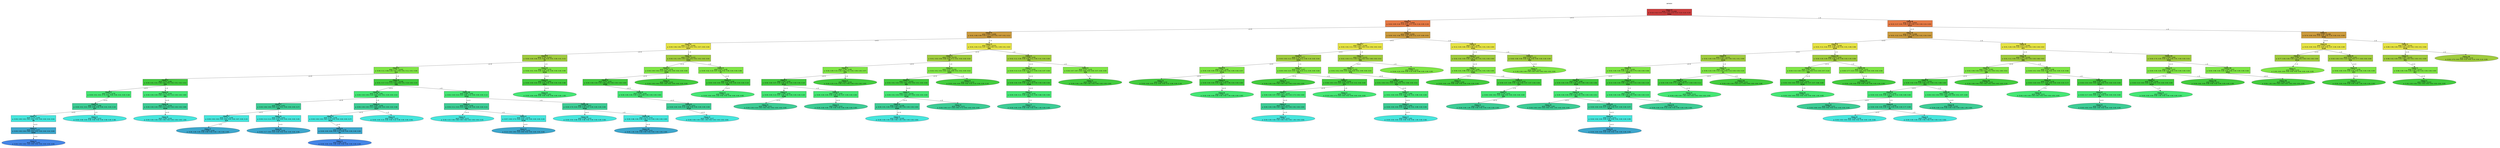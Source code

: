 digraph Tree {
splines=false;
graph [pad=".25", ranksep="0.5", nodesep="1"];
node [shape=rect, style="filled", color="black", fontname="helvetica",fillcolor="white"] ;
edge [fontname="helvetica"] ;
0 [label="semeion", shape=plaintext];
0:s -> 1:n [style=invis];   
1 [label=<<b> Class=3 </b> <br/> error: 1.000, n=1593 <br/> p: (0.10, 0.10, 0.10, 0.10, 0.10, 0.10, 0.10, 0.10, 0.10, 0.10) <br/><b>V162</b>>, fillcolor="0.000 0.7 0.800", shape="rect"];
2 [label=<<b> Class=5 </b> <br/> error: 0.897, n=949 <br/> p: (0.02, 0.05, 0.16, 0.14, 0.11, 0.17, 0.04, 0.16, 0.00, 0.15) <br/><b>V82</b>>, fillcolor="0.055 0.7 0.900", shape="rect"];
1:s -> 2:n [label="<= 0"] ;
3 [label=<<b> Class=5 </b> <br/> error: 0.835, n=658 <br/> p: (0.01, 0.06, 0.08, 0.20, 0.14, 0.23, 0.01, 0.07, 0.01, 0.21) <br/><b>V191</b>>, fillcolor="0.109 0.7 0.800", shape="rect"];
2:s -> 3:n [label="<= 0"] ;
4 [label=<<b> Class=9 </b> <br/> error: 0.768, n=435 <br/> p: (0.00, 0.06, 0.06, 0.27, 0.19, 0.04, 0.01, 0.07, 0.00, 0.30) <br/><b>V237</b>>, fillcolor="0.164 0.7 0.900", shape="rect"];
3:s -> 4:n [label="<= 0"] ;
5 [label=<<b> Class=9 </b> <br/> error: 0.740, n=312 <br/> p: (0.00, 0.09, 0.06, 0.23, 0.06, 0.04, 0.01, 0.09, 0.01, 0.41) <br/><b>V2</b>>, fillcolor="0.218 0.7 0.800", shape="rect"];
4:s -> 5:n [label="<= 0"] ;
6 [label=<<b> Class=3 </b> <br/> error: 0.797, n=242 <br/> p: (0.00, 0.11, 0.08, 0.30, 0.07, 0.05, 0.01, 0.11, 0.01, 0.26) <br/><b>V12</b>>, fillcolor="0.273 0.7 0.900", shape="rect"];
5:s -> 6:n [label="<= 0"] ;
7 [label=<<b> Class=3 </b> <br/> error: 0.473, n=96 <br/> p: (0.00, 0.01, 0.01, 0.58, 0.03, 0.00, 0.02, 0.01, 0.02, 0.31) <br/><b>V34</b>>, fillcolor="0.327 0.7 0.800", shape="rect"];
6:s -> 7:n [label="<= 0"] ;
8 [label=<<b> Class=3 </b> <br/> error: 0.374, n=76 <br/> p: (0.00, 0.01, 0.01, 0.74, 0.01, 0.00, 0.00, 0.01, 0.03, 0.18) <br/><b>V4</b>>, fillcolor="0.382 0.7 0.900", shape="rect"];
7:s -> 8:n [label="<= 0"] ;
9 [label=<<b> Class=3 </b> <br/> error: 0.297, n=68 <br/> p: (0.00, 0.01, 0.01, 0.82, 0.00, 0.00, 0.00, 0.01, 0.03, 0.10) <br/><b>V37</b>>, fillcolor="0.436 0.7 0.800", shape="rect"];
8:s -> 9:n [label="<= 0"] ;
10 [label=<<b> Class=3 </b> <br/> error: 0.174, n=55 <br/> p: (0.00, 0.00, 0.02, 0.91, 0.00, 0.00, 0.00, 0.00, 0.04, 0.04) <br/><b>V8</b>>, fillcolor="0.491 0.7 0.900", shape="rect"];
9:s -> 10:n [label="<= 0"] ;
11 [label=<<b> Class=3 </b> <br/> error: 0.076, n=47 <br/> p: (0.00, 0.00, 0.00, 0.96, 0.00, 0.00, 0.00, 0.00, 0.04, 0.00) <br/><b>V163</b>>, fillcolor="0.545 0.7 0.800", shape="rect"];
10:s -> 11:n [label="<= 0"] ;
12 [label=<<b> Class=3 </b> <br/> error: 0.000, n=43 <br/> p: (0.00, 0.00, 0.00, 1.00, 0.00, 0.00, 0.00, 0.00, 0.00, 0.00) >, fillcolor="0.600 0.7 0.900", shape="oval"];
11:s -> 12:n [label="<= 0"] ;
13 [label=<<b> Class=3 </b> <br/> error: 0.486, n=13 <br/> p: (0.00, 0.08, 0.00, 0.46, 0.00, 0.00, 0.00, 0.08, 0.00, 0.38) >, fillcolor="0.491 0.7 0.900", shape="oval"];
9:s -> 13:n [label="> 0"] ;
14 [label=<<b> Class=9 </b> <br/> error: 0.278, n=20 <br/> p: (0.00, 0.00, 0.00, 0.00, 0.10, 0.00, 0.10, 0.00, 0.00, 0.80) <br/><b>V81</b>>, fillcolor="0.382 0.7 0.900", shape="rect"];
7:s -> 14:n [label="> 0"] ;
15 [label=<<b> Class=9 </b> <br/> error: 0.151, n=18 <br/> p: (0.00, 0.00, 0.00, 0.00, 0.11, 0.00, 0.00, 0.00, 0.00, 0.89) <br/><b>V220</b>>, fillcolor="0.436 0.7 0.800", shape="rect"];
14:s -> 15:n [label="<= 0"] ;
16 [label=<<b> Class=9 </b> <br/> error: 0.000, n=16 <br/> p: (0.00, 0.00, 0.00, 0.00, 0.00, 0.00, 0.00, 0.00, 0.00, 1.00) >, fillcolor="0.491 0.7 0.900", shape="oval"];
15:s -> 16:n [label="<= 0"] ;
17 [label=<<b> Class=9 </b> <br/> error: 0.841, n=146 <br/> p: (0.01, 0.17, 0.12, 0.12, 0.09, 0.08, 0.01, 0.18, 0.00, 0.23) <br/><b>V48</b>>, fillcolor="0.327 0.7 0.800", shape="rect"];
6:s -> 17:n [label="> 0"] ;
18 [label=<<b> Class=9 </b> <br/> error: 0.738, n=91 <br/> p: (0.00, 0.03, 0.05, 0.18, 0.09, 0.04, 0.01, 0.29, 0.00, 0.31) <br/><b>V59</b>>, fillcolor="0.382 0.7 0.900", shape="rect"];
17:s -> 18:n [label="<= 0"] ;
19 [label=<<b> Class=7 </b> <br/> error: 0.578, n=52 <br/> p: (0.00, 0.06, 0.06, 0.00, 0.10, 0.02, 0.00, 0.50, 0.00, 0.27) <br/><b>V46</b>>, fillcolor="0.436 0.7 0.800", shape="rect"];
18:s -> 19:n [label="<= 0"] ;
20 [label=<<b> Class=7 </b> <br/> error: 0.171, n=30 <br/> p: (0.00, 0.00, 0.00, 0.00, 0.00, 0.00, 0.00, 0.87, 0.00, 0.13) <br/><b>V14</b>>, fillcolor="0.491 0.7 0.900", shape="rect"];
19:s -> 20:n [label="<= 0"] ;
21 [label=<<b> Class=7 </b> <br/> error: 0.000, n=26 <br/> p: (0.00, 0.00, 0.00, 0.00, 0.00, 0.00, 0.00, 1.00, 0.00, 0.00) >, fillcolor="0.545 0.7 0.800", shape="oval"];
20:s -> 21:n [label="> 0"] ;
22 [label=<<b> Class=9 </b> <br/> error: 0.599, n=22 <br/> p: (0.00, 0.14, 0.14, 0.00, 0.23, 0.05, 0.00, 0.00, 0.00, 0.45) <br/><b>V72</b>>, fillcolor="0.491 0.7 0.900", shape="rect"];
19:s -> 22:n [label="> 0"] ;
23 [label=<<b> Class=9 </b> <br/> error: 0.426, n=18 <br/> p: (0.00, 0.17, 0.00, 0.00, 0.28, 0.00, 0.00, 0.00, 0.00, 0.56) >, fillcolor="0.545 0.7 0.800", shape="oval"];
22:s -> 23:n [label="<= 0"] ;
24 [label=<<b> Class=3 </b> <br/> error: 0.597, n=39 <br/> p: (0.00, 0.00, 0.05, 0.41, 0.08, 0.08, 0.03, 0.00, 0.00, 0.36) <br/><b>V157</b>>, fillcolor="0.436 0.7 0.800", shape="rect"];
18:s -> 24:n [label="> 0"] ;
25 [label=<<b> Class=3 </b> <br/> error: 0.391, n=26 <br/> p: (0.00, 0.00, 0.00, 0.62, 0.12, 0.00, 0.00, 0.00, 0.00, 0.27) <br/><b>V132</b>>, fillcolor="0.491 0.7 0.900", shape="rect"];
24:s -> 25:n [label="<= 0"] ;
26 [label=<<b> Class=3 </b> <br/> error: 0.196, n=18 <br/> p: (0.00, 0.00, 0.00, 0.83, 0.17, 0.00, 0.00, 0.00, 0.00, 0.00) <br/><b>V7</b>>, fillcolor="0.545 0.7 0.800", shape="rect"];
25:s -> 26:n [label="<= 0"] ;
27 [label=<<b> Class=3 </b> <br/> error: 0.000, n=15 <br/> p: (0.00, 0.00, 0.00, 1.00, 0.00, 0.00, 0.00, 0.00, 0.00, 0.00) >, fillcolor="0.600 0.7 0.900", shape="oval"];
26:s -> 27:n [label="<= 0"] ;
28 [label=<<b> Class=9 </b> <br/> error: 0.502, n=13 <br/> p: (0.00, 0.00, 0.15, 0.00, 0.00, 0.23, 0.08, 0.00, 0.00, 0.54) >, fillcolor="0.491 0.7 0.900", shape="oval"];
24:s -> 28:n [label="> 0"] ;
29 [label=<<b> Class=10 </b> <br/> error: 0.684, n=55 <br/> p: (0.02, 0.40, 0.24, 0.02, 0.09, 0.13, 0.00, 0.00, 0.00, 0.11) <br/><b>V194</b>>, fillcolor="0.382 0.7 0.900", shape="rect"];
17:s -> 29:n [label="> 0"] ;
30 [label=<<b> Class=2 </b> <br/> error: 0.642, n=28 <br/> p: (0.04, 0.11, 0.43, 0.04, 0.00, 0.18, 0.00, 0.00, 0.00, 0.21) <br/><b>V69</b>>, fillcolor="0.436 0.7 0.800", shape="rect"];
29:s -> 30:n [label="<= 0"] ;
31 [label=<<b> Class=5 </b> <br/> error: 0.625, n=13 <br/> p: (0.00, 0.23, 0.08, 0.08, 0.00, 0.38, 0.00, 0.00, 0.00, 0.23) >, fillcolor="0.491 0.7 0.900", shape="oval"];
30:s -> 31:n [label="<= 0"] ;
32 [label=<<b> Class=2 </b> <br/> error: 0.317, n=15 <br/> p: (0.07, 0.00, 0.73, 0.00, 0.00, 0.00, 0.00, 0.00, 0.00, 0.20) <br/><b>V156</b>>, fillcolor="0.491 0.7 0.900", shape="rect"];
30:s -> 32:n [label="> 0"] ;
33 [label=<<b> Class=2 </b> <br/> error: 0.141, n=10 <br/> p: (0.10, 0.00, 0.90, 0.00, 0.00, 0.00, 0.00, 0.00, 0.00, 0.00) >, fillcolor="0.545 0.7 0.800", shape="oval"];
32:s -> 33:n [label="<= 0"] ;
34 [label=<<b> Class=10 </b> <br/> error: 0.380, n=27 <br/> p: (0.00, 0.70, 0.04, 0.00, 0.19, 0.07, 0.00, 0.00, 0.00, 0.00) <br/><b>V104</b>>, fillcolor="0.436 0.7 0.800", shape="rect"];
29:s -> 34:n [label="> 0"] ;
35 [label=<<b> Class=10 </b> <br/> error: 0.390, n=13 <br/> p: (0.00, 0.54, 0.08, 0.00, 0.38, 0.00, 0.00, 0.00, 0.00, 0.00) >, fillcolor="0.491 0.7 0.900", shape="oval"];
34:s -> 35:n [label="<= 0"] ;
36 [label=<<b> Class=10 </b> <br/> error: 0.178, n=14 <br/> p: (0.00, 0.86, 0.00, 0.00, 0.00, 0.14, 0.00, 0.00, 0.00, 0.00) <br/><b>V29</b>>, fillcolor="0.491 0.7 0.900", shape="rect"];
34:s -> 36:n [label="> 0"] ;
37 [label=<<b> Class=10 </b> <br/> error: 0.000, n=12 <br/> p: (0.00, 1.00, 0.00, 0.00, 0.00, 0.00, 0.00, 0.00, 0.00, 0.00) >, fillcolor="0.545 0.7 0.800", shape="oval"];
36:s -> 37:n [label="<= 0"] ;
38 [label=<<b> Class=9 </b> <br/> error: 0.185, n=70 <br/> p: (0.00, 0.01, 0.00, 0.00, 0.04, 0.04, 0.00, 0.00, 0.00, 0.90) <br/><b>V220</b>>, fillcolor="0.273 0.7 0.900", shape="rect"];
5:s -> 38:n [label="> 0"] ;
39 [label=<<b> Class=9 </b> <br/> error: 0.036, n=62 <br/> p: (0.00, 0.00, 0.00, 0.00, 0.02, 0.00, 0.00, 0.00, 0.00, 0.98) <br/><b>V251</b>>, fillcolor="0.327 0.7 0.800", shape="rect"];
38:s -> 39:n [label="<= 0"] ;
40 [label=<<b> Class=9 </b> <br/> error: 0.000, n=61 <br/> p: (0.00, 0.00, 0.00, 0.00, 0.00, 0.00, 0.00, 0.00, 0.00, 1.00) >, fillcolor="0.382 0.7 0.900", shape="oval"];
39:s -> 40:n [label="<= 0"] ;
41 [label=<<b> Class=4 </b> <br/> error: 0.539, n=123 <br/> p: (0.00, 0.01, 0.04, 0.35, 0.50, 0.02, 0.02, 0.02, 0.00, 0.03) <br/><b>V204</b>>, fillcolor="0.218 0.7 0.800", shape="rect"];
4:s -> 41:n [label="> 0"] ;
42 [label=<<b> Class=4 </b> <br/> error: 0.233, n=75 <br/> p: (0.00, 0.00, 0.00, 0.15, 0.83, 0.03, 0.00, 0.00, 0.00, 0.00) <br/><b>V195</b>>, fillcolor="0.273 0.7 0.900", shape="rect"];
41:s -> 42:n [label="<= 0"] ;
43 [label=<<b> Class=4 </b> <br/> error: 0.374, n=31 <br/> p: (0.00, 0.00, 0.00, 0.35, 0.58, 0.06, 0.00, 0.00, 0.00, 0.00) <br/><b>V100</b>>, fillcolor="0.327 0.7 0.800", shape="rect"];
42:s -> 43:n [label="<= 0"] ;
44 [label=<<b> Class=4 </b> <br/> error: 0.330, n=25 <br/> p: (0.00, 0.00, 0.00, 0.20, 0.72, 0.08, 0.00, 0.00, 0.00, 0.00) <br/><b>V173</b>>, fillcolor="0.382 0.7 0.900", shape="rect"];
43:s -> 44:n [label="<= 0"] ;
45 [label=<<b> Class=4 </b> <br/> error: 0.178, n=21 <br/> p: (0.00, 0.00, 0.00, 0.14, 0.86, 0.00, 0.00, 0.00, 0.00, 0.00) <br/><b>V118</b>>, fillcolor="0.436 0.7 0.800", shape="rect"];
44:s -> 45:n [label="<= 0"] ;
46 [label=<<b> Class=4 </b> <br/> error: 0.000, n=17 <br/> p: (0.00, 0.00, 0.00, 0.00, 1.00, 0.00, 0.00, 0.00, 0.00, 0.00) >, fillcolor="0.491 0.7 0.900", shape="oval"];
45:s -> 46:n [label="<= 0"] ;
47 [label=<<b> Class=4 </b> <br/> error: 0.000, n=44 <br/> p: (0.00, 0.00, 0.00, 0.00, 1.00, 0.00, 0.00, 0.00, 0.00, 0.00) >, fillcolor="0.327 0.7 0.800", shape="oval"];
42:s -> 47:n [label="> 0"] ;
48 [label=<<b> Class=3 </b> <br/> error: 0.512, n=48 <br/> p: (0.00, 0.02, 0.10, 0.67, 0.00, 0.02, 0.06, 0.04, 0.00, 0.08) <br/><b>V7</b>>, fillcolor="0.273 0.7 0.900", shape="rect"];
41:s -> 48:n [label="> 0"] ;
49 [label=<<b> Class=3 </b> <br/> error: 0.279, n=39 <br/> p: (0.00, 0.00, 0.00, 0.82, 0.00, 0.00, 0.05, 0.03, 0.00, 0.10) <br/><b>V26</b>>, fillcolor="0.327 0.7 0.800", shape="rect"];
48:s -> 49:n [label="<= 0"] ;
50 [label=<<b> Class=3 </b> <br/> error: 0.000, n=30 <br/> p: (0.00, 0.00, 0.00, 1.00, 0.00, 0.00, 0.00, 0.00, 0.00, 0.00) >, fillcolor="0.382 0.7 0.900", shape="oval"];
49:s -> 50:n [label="<= 0"] ;
51 [label=<<b> Class=5 </b> <br/> error: 0.628, n=223 <br/> p: (0.01, 0.04, 0.12, 0.07, 0.04, 0.59, 0.01, 0.09, 0.01, 0.02) <br/><b>V68</b>>, fillcolor="0.164 0.7 0.900", shape="rect"];
3:s -> 51:n [label="> 0"] ;
52 [label=<<b> Class=5 </b> <br/> error: 0.494, n=178 <br/> p: (0.01, 0.03, 0.06, 0.08, 0.04, 0.71, 0.01, 0.03, 0.00, 0.02) <br/><b>V7</b>>, fillcolor="0.218 0.7 0.800", shape="rect"];
51:s -> 52:n [label="<= 0"] ;
53 [label=<<b> Class=3 </b> <br/> error: 0.784, n=46 <br/> p: (0.00, 0.09, 0.15, 0.33, 0.04, 0.22, 0.02, 0.09, 0.00, 0.07) <br/><b>V70</b>>, fillcolor="0.273 0.7 0.900", shape="rect"];
52:s -> 53:n [label="<= 0"] ;
54 [label=<<b> Class=3 </b> <br/> error: 0.535, n=30 <br/> p: (0.00, 0.00, 0.07, 0.50, 0.00, 0.30, 0.03, 0.00, 0.00, 0.10) <br/><b>V110</b>>, fillcolor="0.327 0.7 0.800", shape="rect"];
53:s -> 54:n [label="<= 0"] ;
55 [label=<<b> Class=5 </b> <br/> error: 0.468, n=15 <br/> p: (0.00, 0.00, 0.13, 0.07, 0.00, 0.60, 0.00, 0.00, 0.00, 0.20) <br/><b>V166</b>>, fillcolor="0.382 0.7 0.900", shape="rect"];
54:s -> 55:n [label="<= 0"] ;
56 [label=<<b> Class=5 </b> <br/> error: 0.206, n=11 <br/> p: (0.00, 0.00, 0.18, 0.00, 0.00, 0.82, 0.00, 0.00, 0.00, 0.00) >, fillcolor="0.436 0.7 0.800", shape="oval"];
55:s -> 56:n [label="<= 0"] ;
57 [label=<<b> Class=3 </b> <br/> error: 0.106, n=15 <br/> p: (0.00, 0.00, 0.00, 0.93, 0.00, 0.00, 0.07, 0.00, 0.00, 0.00) <br/><b>V202</b>>, fillcolor="0.382 0.7 0.900", shape="rect"];
54:s -> 57:n [label="> 0"] ;
58 [label=<<b> Class=3 </b> <br/> error: 0.000, n=14 <br/> p: (0.00, 0.00, 0.00, 1.00, 0.00, 0.00, 0.00, 0.00, 0.00, 0.00) >, fillcolor="0.436 0.7 0.800", shape="oval"];
57:s -> 58:n [label="<= 0"] ;
59 [label=<<b> Class=2 </b> <br/> error: 0.647, n=16 <br/> p: (0.00, 0.25, 0.31, 0.00, 0.12, 0.06, 0.00, 0.25, 0.00, 0.00) >, fillcolor="0.327 0.7 0.800", shape="oval"];
53:s -> 59:n [label="> 0"] ;
60 [label=<<b> Class=5 </b> <br/> error: 0.237, n=132 <br/> p: (0.02, 0.01, 0.02, 0.00, 0.05, 0.89, 0.01, 0.01, 0.00, 0.01) <br/><b>V182</b>>, fillcolor="0.273 0.7 0.900", shape="rect"];
52:s -> 60:n [label="> 0"] ;
61 [label=<<b> Class=5 </b> <br/> error: 0.127, n=122 <br/> p: (0.02, 0.01, 0.02, 0.00, 0.00, 0.94, 0.00, 0.01, 0.00, 0.00) <br/><b>V81</b>>, fillcolor="0.327 0.7 0.800", shape="rect"];
60:s -> 61:n [label="<= 0"] ;
62 [label=<<b> Class=5 </b> <br/> error: 0.072, n=119 <br/> p: (0.00, 0.01, 0.03, 0.00, 0.00, 0.97, 0.00, 0.00, 0.00, 0.00) <br/><b>V110</b>>, fillcolor="0.382 0.7 0.900", shape="rect"];
61:s -> 62:n [label="<= 0"] ;
63 [label=<<b> Class=5 </b> <br/> error: 0.023, n=108 <br/> p: (0.00, 0.01, 0.00, 0.00, 0.00, 0.99, 0.00, 0.00, 0.00, 0.00) <br/><b>V165</b>>, fillcolor="0.436 0.7 0.800", shape="rect"];
62:s -> 63:n [label="<= 0"] ;
64 [label=<<b> Class=5 </b> <br/> error: 0.000, n=105 <br/> p: (0.00, 0.00, 0.00, 0.00, 0.00, 1.00, 0.00, 0.00, 0.00, 0.00) >, fillcolor="0.491 0.7 0.900", shape="oval"];
63:s -> 64:n [label="<= 0"] ;
65 [label=<<b> Class=5 </b> <br/> error: 0.254, n=11 <br/> p: (0.00, 0.00, 0.27, 0.00, 0.00, 0.73, 0.00, 0.00, 0.00, 0.00) >, fillcolor="0.436 0.7 0.800", shape="oval"];
62:s -> 65:n [label="> 0"] ;
66 [label=<<b> Class=4 </b> <br/> error: 0.473, n=10 <br/> p: (0.00, 0.00, 0.00, 0.00, 0.60, 0.20, 0.10, 0.00, 0.00, 0.10) >, fillcolor="0.327 0.7 0.800", shape="oval"];
60:s -> 66:n [label="> 0"] ;
67 [label=<<b> Class=2 </b> <br/> error: 0.686, n=45 <br/> p: (0.02, 0.11, 0.36, 0.00, 0.04, 0.11, 0.00, 0.31, 0.04, 0.00) <br/><b>V94</b>>, fillcolor="0.218 0.7 0.800", shape="rect"];
51:s -> 67:n [label="> 0"] ;
68 [label=<<b> Class=7 </b> <br/> error: 0.710, n=30 <br/> p: (0.03, 0.13, 0.10, 0.00, 0.07, 0.17, 0.00, 0.43, 0.07, 0.00) <br/><b>V77</b>>, fillcolor="0.273 0.7 0.900", shape="rect"];
67:s -> 68:n [label="<= 0"] ;
69 [label=<<b> Class=7 </b> <br/> error: 0.520, n=22 <br/> p: (0.05, 0.00, 0.09, 0.00, 0.00, 0.18, 0.00, 0.59, 0.09, 0.00) <br/><b>V196</b>>, fillcolor="0.327 0.7 0.800", shape="rect"];
68:s -> 69:n [label="<= 0"] ;
70 [label=<<b> Class=7 </b> <br/> error: 0.358, n=19 <br/> p: (0.00, 0.00, 0.11, 0.00, 0.00, 0.21, 0.00, 0.68, 0.00, 0.00) <br/><b>V13</b>>, fillcolor="0.382 0.7 0.900", shape="rect"];
69:s -> 70:n [label="<= 0"] ;
71 [label=<<b> Class=7 </b> <br/> error: 0.000, n=11 <br/> p: (0.00, 0.00, 0.00, 0.00, 0.00, 0.00, 0.00, 1.00, 0.00, 0.00) >, fillcolor="0.436 0.7 0.800", shape="oval"];
70:s -> 71:n [label="> 0"] ;
72 [label=<<b> Class=2 </b> <br/> error: 0.211, n=15 <br/> p: (0.00, 0.07, 0.87, 0.00, 0.00, 0.00, 0.00, 0.07, 0.00, 0.00) <br/><b>V30</b>>, fillcolor="0.273 0.7 0.900", shape="rect"];
67:s -> 72:n [label="> 0"] ;
73 [label=<<b> Class=2 </b> <br/> error: 0.000, n=12 <br/> p: (0.00, 0.00, 1.00, 0.00, 0.00, 0.00, 0.00, 0.00, 0.00, 0.00) >, fillcolor="0.327 0.7 0.800", shape="oval"];
72:s -> 73:n [label="> 0"] ;
74 [label=<<b> Class=7 </b> <br/> error: 0.668, n=291 <br/> p: (0.05, 0.02, 0.36, 0.01, 0.03, 0.03, 0.11, 0.37, 0.00, 0.01) <br/><b>V63</b>>, fillcolor="0.109 0.7 0.800", shape="rect"];
2:s -> 74:n [label="> 0"] ;
75 [label=<<b> Class=7 </b> <br/> error: 0.625, n=192 <br/> p: (0.02, 0.02, 0.11, 0.01, 0.05, 0.05, 0.16, 0.56, 0.00, 0.02) <br/><b>V12</b>>, fillcolor="0.164 0.7 0.900", shape="rect"];
74:s -> 75:n [label="<= 0"] ;
76 [label=<<b> Class=6 </b> <br/> error: 0.755, n=77 <br/> p: (0.03, 0.00, 0.12, 0.03, 0.10, 0.12, 0.38, 0.19, 0.00, 0.04) <br/><b>V191</b>>, fillcolor="0.218 0.7 0.800", shape="rect"];
75:s -> 76:n [label="<= 0"] ;
77 [label=<<b> Class=6 </b> <br/> error: 0.482, n=40 <br/> p: (0.00, 0.00, 0.00, 0.05, 0.20, 0.00, 0.62, 0.05, 0.00, 0.07) <br/><b>V114</b>>, fillcolor="0.273 0.7 0.900", shape="rect"];
76:s -> 77:n [label="<= 0"] ;
78 [label=<<b> Class=4 </b> <br/> error: 0.588, n=16 <br/> p: (0.00, 0.00, 0.00, 0.12, 0.50, 0.00, 0.12, 0.06, 0.00, 0.19) >, fillcolor="0.327 0.7 0.800", shape="oval"];
77:s -> 78:n [label="<= 0"] ;
79 [label=<<b> Class=6 </b> <br/> error: 0.075, n=24 <br/> p: (0.00, 0.00, 0.00, 0.00, 0.00, 0.00, 0.96, 0.04, 0.00, 0.00) <br/><b>V17</b>>, fillcolor="0.327 0.7 0.800", shape="rect"];
77:s -> 79:n [label="> 0"] ;
80 [label=<<b> Class=6 </b> <br/> error: 0.000, n=23 <br/> p: (0.00, 0.00, 0.00, 0.00, 0.00, 0.00, 1.00, 0.00, 0.00, 0.00) >, fillcolor="0.382 0.7 0.900", shape="oval"];
79:s -> 80:n [label="<= 0"] ;
81 [label=<<b> Class=7 </b> <br/> error: 0.631, n=37 <br/> p: (0.05, 0.00, 0.24, 0.00, 0.00, 0.24, 0.11, 0.35, 0.00, 0.00) <br/><b>V50</b>>, fillcolor="0.273 0.7 0.900", shape="rect"];
76:s -> 81:n [label="> 0"] ;
82 [label=<<b> Class=5 </b> <br/> error: 0.206, n=11 <br/> p: (0.00, 0.00, 0.00, 0.00, 0.00, 0.82, 0.00, 0.18, 0.00, 0.00) >, fillcolor="0.327 0.7 0.800", shape="oval"];
81:s -> 82:n [label="<= 0"] ;
83 [label=<<b> Class=7 </b> <br/> error: 0.528, n=26 <br/> p: (0.08, 0.00, 0.35, 0.00, 0.00, 0.00, 0.15, 0.42, 0.00, 0.00) <br/><b>V77</b>>, fillcolor="0.327 0.7 0.800", shape="rect"];
81:s -> 83:n [label="> 0"] ;
84 [label=<<b> Class=7 </b> <br/> error: 0.317, n=15 <br/> p: (0.00, 0.00, 0.07, 0.00, 0.00, 0.00, 0.20, 0.73, 0.00, 0.00) <br/><b>V153</b>>, fillcolor="0.382 0.7 0.900", shape="rect"];
83:s -> 84:n [label="<= 0"] ;
85 [label=<<b> Class=7 </b> <br/> error: 0.125, n=12 <br/> p: (0.00, 0.00, 0.08, 0.00, 0.00, 0.00, 0.00, 0.92, 0.00, 0.00) <br/><b>V57</b>>, fillcolor="0.436 0.7 0.800", shape="rect"];
84:s -> 85:n [label="<= 0"] ;
86 [label=<<b> Class=7 </b> <br/> error: 0.000, n=11 <br/> p: (0.00, 0.00, 0.00, 0.00, 0.00, 0.00, 0.00, 1.00, 0.00, 0.00) >, fillcolor="0.491 0.7 0.900", shape="oval"];
85:s -> 86:n [label="<= 0"] ;
87 [label=<<b> Class=2 </b> <br/> error: 0.330, n=11 <br/> p: (0.18, 0.00, 0.73, 0.00, 0.00, 0.00, 0.09, 0.00, 0.00, 0.00) >, fillcolor="0.382 0.7 0.900", shape="oval"];
83:s -> 87:n [label="> 0"] ;
88 [label=<<b> Class=7 </b> <br/> error: 0.332, n=115 <br/> p: (0.01, 0.03, 0.11, 0.00, 0.02, 0.00, 0.02, 0.80, 0.00, 0.01) <br/><b>V60</b>>, fillcolor="0.218 0.7 0.800", shape="rect"];
75:s -> 88:n [label="> 0"] ;
89 [label=<<b> Class=7 </b> <br/> error: 0.192, n=102 <br/> p: (0.01, 0.01, 0.06, 0.00, 0.00, 0.00, 0.01, 0.90, 0.00, 0.01) <br/><b>V78</b>>, fillcolor="0.273 0.7 0.900", shape="rect"];
88:s -> 89:n [label="<= 0"] ;
90 [label=<<b> Class=7 </b> <br/> error: 0.101, n=95 <br/> p: (0.01, 0.00, 0.01, 0.00, 0.00, 0.00, 0.01, 0.96, 0.00, 0.01) <br/><b>V59</b>>, fillcolor="0.327 0.7 0.800", shape="rect"];
89:s -> 90:n [label="<= 0"] ;
91 [label=<<b> Class=7 </b> <br/> error: 0.052, n=93 <br/> p: (0.01, 0.00, 0.00, 0.00, 0.00, 0.00, 0.01, 0.98, 0.00, 0.00) <br/><b>V64</b>>, fillcolor="0.382 0.7 0.900", shape="rect"];
90:s -> 91:n [label="<= 0"] ;
92 [label=<<b> Class=7 </b> <br/> error: 0.026, n=92 <br/> p: (0.00, 0.00, 0.00, 0.00, 0.00, 0.00, 0.01, 0.99, 0.00, 0.00) <br/><b>V256</b>>, fillcolor="0.436 0.7 0.800", shape="rect"];
91:s -> 92:n [label="<= 0"] ;
93 [label=<<b> Class=7 </b> <br/> error: 0.000, n=91 <br/> p: (0.00, 0.00, 0.00, 0.00, 0.00, 0.00, 0.00, 1.00, 0.00, 0.00) >, fillcolor="0.491 0.7 0.900", shape="oval"];
92:s -> 93:n [label="<= 0"] ;
94 [label=<<b> Class=2 </b> <br/> error: 0.502, n=13 <br/> p: (0.00, 0.23, 0.54, 0.00, 0.15, 0.00, 0.08, 0.00, 0.00, 0.00) >, fillcolor="0.273 0.7 0.900", shape="oval"];
88:s -> 94:n [label="> 0"] ;
95 [label=<<b> Class=2 </b> <br/> error: 0.265, n=99 <br/> p: (0.12, 0.03, 0.83, 0.00, 0.00, 0.00, 0.01, 0.01, 0.00, 0.00) <br/><b>V145</b>>, fillcolor="0.164 0.7 0.900", shape="rect"];
74:s -> 95:n [label="> 0"] ;
96 [label=<<b> Class=2 </b> <br/> error: 0.149, n=87 <br/> p: (0.02, 0.02, 0.93, 0.00, 0.00, 0.00, 0.01, 0.01, 0.00, 0.00) <br/><b>V179</b>>, fillcolor="0.218 0.7 0.800", shape="rect"];
95:s -> 96:n [label="<= 0"] ;
97 [label=<<b> Class=2 </b> <br/> error: 0.084, n=84 <br/> p: (0.00, 0.01, 0.96, 0.00, 0.00, 0.00, 0.01, 0.01, 0.00, 0.00) <br/><b>V184</b>>, fillcolor="0.273 0.7 0.900", shape="rect"];
96:s -> 97:n [label="<= 0"] ;
98 [label=<<b> Class=2 </b> <br/> error: 0.000, n=69 <br/> p: (0.00, 0.00, 1.00, 0.00, 0.00, 0.00, 0.00, 0.00, 0.00, 0.00) >, fillcolor="0.327 0.7 0.800", shape="oval"];
97:s -> 98:n [label="<= 0"] ;
99 [label=<<b> Class=2 </b> <br/> error: 0.313, n=15 <br/> p: (0.00, 0.07, 0.80, 0.00, 0.00, 0.00, 0.07, 0.07, 0.00, 0.00) <br/><b>V12</b>>, fillcolor="0.327 0.7 0.800", shape="rect"];
97:s -> 99:n [label="> 0"] ;
100 [label=<<b> Class=2 </b> <br/> error: 0.118, n=13 <br/> p: (0.00, 0.08, 0.92, 0.00, 0.00, 0.00, 0.00, 0.00, 0.00, 0.00) <br/><b>V55</b>>, fillcolor="0.382 0.7 0.900", shape="rect"];
99:s -> 100:n [label="> 0"] ;
101 [label=<<b> Class=2 </b> <br/> error: 0.000, n=11 <br/> p: (0.00, 0.00, 1.00, 0.00, 0.00, 0.00, 0.00, 0.00, 0.00, 0.00) >, fillcolor="0.436 0.7 0.800", shape="oval"];
100:s -> 101:n [label="<= 0"] ;
102 [label=<<b> Class=1 </b> <br/> error: 0.246, n=12 <br/> p: (0.83, 0.08, 0.08, 0.00, 0.00, 0.00, 0.00, 0.00, 0.00, 0.00) <br/><b>V93</b>>, fillcolor="0.218 0.7 0.800", shape="rect"];
95:s -> 102:n [label="> 0"] ;
103 [label=<<b> Class=1 </b> <br/> error: 0.000, n=10 <br/> p: (1.00, 0.00, 0.00, 0.00, 0.00, 0.00, 0.00, 0.00, 0.00, 0.00) >, fillcolor="0.273 0.7 0.900", shape="oval"];
102:s -> 103:n [label="<= 0"] ;
104 [label=<<b> Class=8 </b> <br/> error: 0.791, n=644 <br/> p: (0.22, 0.17, 0.01, 0.05, 0.09, 0.00, 0.19, 0.00, 0.24, 0.03) <br/><b>V111</b>>, fillcolor="0.055 0.7 0.900", shape="rect"];
1:s -> 104:n [label="> 0"] ;
105 [label=<<b> Class=8 </b> <br/> error: 0.734, n=458 <br/> p: (0.01, 0.22, 0.01, 0.05, 0.12, 0.00, 0.20, 0.01, 0.34, 0.04) <br/><b>V230</b>>, fillcolor="0.109 0.7 0.800", shape="rect"];
104:s -> 105:n [label="<= 0"] ;
106 [label=<<b> Class=6 </b> <br/> error: 0.682, n=165 <br/> p: (0.01, 0.11, 0.02, 0.11, 0.05, 0.00, 0.52, 0.01, 0.08, 0.08) <br/><b>V226</b>>, fillcolor="0.164 0.7 0.900", shape="rect"];
105:s -> 106:n [label="<= 0"] ;
107 [label=<<b> Class=6 </b> <br/> error: 0.527, n=131 <br/> p: (0.02, 0.05, 0.00, 0.14, 0.05, 0.00, 0.64, 0.01, 0.01, 0.09) <br/><b>V120</b>>, fillcolor="0.218 0.7 0.800", shape="rect"];
106:s -> 107:n [label="<= 0"] ;
108 [label=<<b> Class=6 </b> <br/> error: 0.337, n=101 <br/> p: (0.02, 0.00, 0.00, 0.05, 0.05, 0.00, 0.79, 0.00, 0.00, 0.09) <br/><b>V216</b>>, fillcolor="0.273 0.7 0.900", shape="rect"];
107:s -> 108:n [label="<= 0"] ;
109 [label=<<b> Class=6 </b> <br/> error: 0.186, n=80 <br/> p: (0.00, 0.00, 0.00, 0.05, 0.00, 0.00, 0.89, 0.00, 0.00, 0.06) <br/><b>V228</b>>, fillcolor="0.327 0.7 0.800", shape="rect"];
108:s -> 109:n [label="<= 0"] ;
110 [label=<<b> Class=6 </b> <br/> error: 0.120, n=76 <br/> p: (0.00, 0.00, 0.00, 0.05, 0.00, 0.00, 0.93, 0.00, 0.00, 0.01) <br/><b>V92</b>>, fillcolor="0.382 0.7 0.900", shape="rect"];
109:s -> 110:n [label="<= 0"] ;
111 [label=<<b> Class=6 </b> <br/> error: 0.000, n=61 <br/> p: (0.00, 0.00, 0.00, 0.00, 0.00, 0.00, 1.00, 0.00, 0.00, 0.00) >, fillcolor="0.436 0.7 0.800", shape="oval"];
110:s -> 111:n [label="<= 0"] ;
112 [label=<<b> Class=6 </b> <br/> error: 0.349, n=15 <br/> p: (0.00, 0.00, 0.00, 0.27, 0.00, 0.00, 0.67, 0.00, 0.00, 0.07) <br/><b>V134</b>>, fillcolor="0.436 0.7 0.800", shape="rect"];
110:s -> 112:n [label="> 0"] ;
113 [label=<<b> Class=6 </b> <br/> error: 0.132, n=11 <br/> p: (0.00, 0.00, 0.00, 0.00, 0.00, 0.00, 0.91, 0.00, 0.00, 0.09) <br/><b>V32</b>>, fillcolor="0.491 0.7 0.900", shape="rect"];
112:s -> 113:n [label="<= 0"] ;
114 [label=<<b> Class=6 </b> <br/> error: 0.000, n=10 <br/> p: (0.00, 0.00, 0.00, 0.00, 0.00, 0.00, 1.00, 0.00, 0.00, 0.00) >, fillcolor="0.545 0.7 0.800", shape="oval"];
113:s -> 114:n [label="<= 0"] ;
115 [label=<<b> Class=6 </b> <br/> error: 0.603, n=21 <br/> p: (0.10, 0.00, 0.00, 0.05, 0.24, 0.00, 0.43, 0.00, 0.00, 0.19) <br/><b>V201</b>>, fillcolor="0.327 0.7 0.800", shape="rect"];
108:s -> 115:n [label="> 0"] ;
116 [label=<<b> Class=6 </b> <br/> error: 0.343, n=13 <br/> p: (0.00, 0.00, 0.00, 0.08, 0.00, 0.00, 0.69, 0.00, 0.00, 0.23) <br/><b>V130</b>>, fillcolor="0.382 0.7 0.900", shape="rect"];
115:s -> 116:n [label="> 0"] ;
117 [label=<<b> Class=6 </b> <br/> error: 0.141, n=10 <br/> p: (0.00, 0.00, 0.00, 0.10, 0.00, 0.00, 0.90, 0.00, 0.00, 0.00) >, fillcolor="0.436 0.7 0.800", shape="oval"];
116:s -> 117:n [label="> 0"] ;
118 [label=<<b> Class=3 </b> <br/> error: 0.691, n=30 <br/> p: (0.00, 0.20, 0.00, 0.43, 0.07, 0.00, 0.13, 0.03, 0.03, 0.10) <br/><b>V7</b>>, fillcolor="0.273 0.7 0.900", shape="rect"];
107:s -> 118:n [label="> 0"] ;
119 [label=<<b> Class=3 </b> <br/> error: 0.338, n=18 <br/> p: (0.00, 0.00, 0.00, 0.72, 0.00, 0.00, 0.17, 0.00, 0.00, 0.11) <br/><b>V196</b>>, fillcolor="0.327 0.7 0.800", shape="rect"];
118:s -> 119:n [label="<= 0"] ;
120 [label=<<b> Class=3 </b> <br/> error: 0.000, n=13 <br/> p: (0.00, 0.00, 0.00, 1.00, 0.00, 0.00, 0.00, 0.00, 0.00, 0.00) >, fillcolor="0.382 0.7 0.900", shape="oval"];
119:s -> 120:n [label="<= 0"] ;
121 [label=<<b> Class=10 </b> <br/> error: 0.640, n=12 <br/> p: (0.00, 0.50, 0.00, 0.00, 0.17, 0.00, 0.08, 0.08, 0.08, 0.08) >, fillcolor="0.327 0.7 0.800", shape="oval"];
118:s -> 121:n [label="> 0"] ;
122 [label=<<b> Class=10 </b> <br/> error: 0.674, n=34 <br/> p: (0.00, 0.35, 0.09, 0.00, 0.06, 0.00, 0.06, 0.03, 0.35, 0.06) <br/><b>V63</b>>, fillcolor="0.218 0.7 0.800", shape="rect"];
106:s -> 122:n [label="> 0"] ;
123 [label=<<b> Class=8 </b> <br/> error: 0.591, n=21 <br/> p: (0.00, 0.10, 0.00, 0.00, 0.10, 0.00, 0.10, 0.05, 0.57, 0.10) <br/><b>V60</b>>, fillcolor="0.273 0.7 0.900", shape="rect"];
122:s -> 123:n [label="<= 0"] ;
124 [label=<<b> Class=8 </b> <br/> error: 0.221, n=14 <br/> p: (0.00, 0.00, 0.00, 0.00, 0.00, 0.00, 0.07, 0.07, 0.86, 0.00) <br/><b>V130</b>>, fillcolor="0.327 0.7 0.800", shape="rect"];
123:s -> 124:n [label="<= 0"] ;
125 [label=<<b> Class=8 </b> <br/> error: 0.000, n=11 <br/> p: (0.00, 0.00, 0.00, 0.00, 0.00, 0.00, 0.00, 0.00, 1.00, 0.00) >, fillcolor="0.382 0.7 0.900", shape="oval"];
124:s -> 125:n [label="> 0"] ;
126 [label=<<b> Class=10 </b> <br/> error: 0.235, n=13 <br/> p: (0.00, 0.77, 0.23, 0.00, 0.00, 0.00, 0.00, 0.00, 0.00, 0.00) <br/><b>V115</b>>, fillcolor="0.273 0.7 0.900", shape="rect"];
122:s -> 126:n [label="> 0"] ;
127 [label=<<b> Class=10 </b> <br/> error: 0.000, n=10 <br/> p: (0.00, 1.00, 0.00, 0.00, 0.00, 0.00, 0.00, 0.00, 0.00, 0.00) >, fillcolor="0.327 0.7 0.800", shape="oval"];
126:s -> 127:n [label="<= 0"] ;
128 [label=<<b> Class=8 </b> <br/> error: 0.573, n=293 <br/> p: (0.01, 0.28, 0.00, 0.02, 0.15, 0.00, 0.02, 0.00, 0.48, 0.02) <br/><b>V77</b>>, fillcolor="0.164 0.7 0.900", shape="rect"];
105:s -> 128:n [label="> 0"] ;
129 [label=<<b> Class=8 </b> <br/> error: 0.485, n=209 <br/> p: (0.01, 0.11, 0.00, 0.01, 0.12, 0.00, 0.03, 0.00, 0.68, 0.02) <br/><b>V89</b>>, fillcolor="0.218 0.7 0.800", shape="rect"];
128:s -> 129:n [label="<= 0"] ;
130 [label=<<b> Class=8 </b> <br/> error: 0.308, n=161 <br/> p: (0.02, 0.06, 0.00, 0.00, 0.04, 0.01, 0.03, 0.01, 0.84, 0.01) <br/><b>V80</b>>, fillcolor="0.273 0.7 0.900", shape="rect"];
129:s -> 130:n [label="<= 0"] ;
131 [label=<<b> Class=8 </b> <br/> error: 0.211, n=151 <br/> p: (0.00, 0.02, 0.00, 0.00, 0.04, 0.01, 0.03, 0.01, 0.89, 0.00) <br/><b>V12</b>>, fillcolor="0.327 0.7 0.800", shape="rect"];
130:s -> 131:n [label="<= 0"] ;
132 [label=<<b> Class=8 </b> <br/> error: 0.419, n=42 <br/> p: (0.00, 0.02, 0.00, 0.00, 0.14, 0.02, 0.12, 0.00, 0.69, 0.00) <br/><b>V233</b>>, fillcolor="0.382 0.7 0.900", shape="rect"];
131:s -> 132:n [label="<= 0"] ;
133 [label=<<b> Class=8 </b> <br/> error: 0.399, n=12 <br/> p: (0.00, 0.08, 0.00, 0.00, 0.00, 0.00, 0.42, 0.00, 0.50, 0.00) >, fillcolor="0.436 0.7 0.800", shape="oval"];
132:s -> 133:n [label="<= 0"] ;
134 [label=<<b> Class=8 </b> <br/> error: 0.277, n=30 <br/> p: (0.00, 0.00, 0.00, 0.00, 0.20, 0.03, 0.00, 0.00, 0.77, 0.00) <br/><b>V5</b>>, fillcolor="0.436 0.7 0.800", shape="rect"];
132:s -> 134:n [label="> 0"] ;
135 [label=<<b> Class=8 </b> <br/> error: 0.000, n=18 <br/> p: (0.00, 0.00, 0.00, 0.00, 0.00, 0.00, 0.00, 0.00, 1.00, 0.00) >, fillcolor="0.491 0.7 0.900", shape="oval"];
134:s -> 135:n [label="<= 0"] ;
136 [label=<<b> Class=4 </b> <br/> error: 0.399, n=12 <br/> p: (0.00, 0.00, 0.00, 0.00, 0.50, 0.08, 0.00, 0.00, 0.42, 0.00) >, fillcolor="0.491 0.7 0.900", shape="oval"];
134:s -> 136:n [label="> 0"] ;
137 [label=<<b> Class=8 </b> <br/> error: 0.062, n=109 <br/> p: (0.00, 0.02, 0.00, 0.00, 0.00, 0.00, 0.00, 0.01, 0.97, 0.00) <br/><b>V47</b>>, fillcolor="0.382 0.7 0.900", shape="rect"];
131:s -> 137:n [label="> 0"] ;
138 [label=<<b> Class=8 </b> <br/> error: 0.000, n=102 <br/> p: (0.00, 0.00, 0.00, 0.00, 0.00, 0.00, 0.00, 0.00, 1.00, 0.00) >, fillcolor="0.436 0.7 0.800", shape="oval"];
137:s -> 138:n [label="<= 0"] ;
139 [label=<<b> Class=10 </b> <br/> error: 0.390, n=10 <br/> p: (0.30, 0.60, 0.00, 0.00, 0.00, 0.00, 0.00, 0.00, 0.00, 0.10) >, fillcolor="0.327 0.7 0.800", shape="oval"];
130:s -> 139:n [label="> 0"] ;
140 [label=<<b> Class=4 </b> <br/> error: 0.625, n=48 <br/> p: (0.00, 0.31, 0.00, 0.06, 0.40, 0.00, 0.02, 0.00, 0.15, 0.06) <br/><b>V7</b>>, fillcolor="0.273 0.7 0.900", shape="rect"];
129:s -> 140:n [label="> 0"] ;
141 [label=<<b> Class=8 </b> <br/> error: 0.643, n=18 <br/> p: (0.00, 0.28, 0.00, 0.17, 0.06, 0.00, 0.00, 0.00, 0.33, 0.17) <br/><b>V210</b>>, fillcolor="0.327 0.7 0.800", shape="rect"];
140:s -> 141:n [label="<= 0"] ;
142 [label=<<b> Class=8 </b> <br/> error: 0.299, n=11 <br/> p: (0.00, 0.45, 0.00, 0.00, 0.00, 0.00, 0.00, 0.00, 0.55, 0.00) >, fillcolor="0.382 0.7 0.900", shape="oval"];
141:s -> 142:n [label="> 0"] ;
143 [label=<<b> Class=4 </b> <br/> error: 0.391, n=30 <br/> p: (0.00, 0.33, 0.00, 0.00, 0.60, 0.00, 0.03, 0.00, 0.03, 0.00) <br/><b>V123</b>>, fillcolor="0.327 0.7 0.800", shape="rect"];
140:s -> 143:n [label="> 0"] ;
144 [label=<<b> Class=4 </b> <br/> error: 0.275, n=23 <br/> p: (0.00, 0.17, 0.00, 0.00, 0.78, 0.00, 0.00, 0.00, 0.04, 0.00) <br/><b>V66</b>>, fillcolor="0.382 0.7 0.900", shape="rect"];
143:s -> 144:n [label="<= 0"] ;
145 [label=<<b> Class=4 </b> <br/> error: 0.000, n=18 <br/> p: (0.00, 0.00, 0.00, 0.00, 1.00, 0.00, 0.00, 0.00, 0.00, 0.00) >, fillcolor="0.436 0.7 0.800", shape="oval"];
144:s -> 145:n [label="<= 0"] ;
146 [label=<<b> Class=10 </b> <br/> error: 0.354, n=84 <br/> p: (0.00, 0.70, 0.00, 0.04, 0.24, 0.00, 0.01, 0.00, 0.00, 0.01) <br/><b>V102</b>>, fillcolor="0.218 0.7 0.800", shape="rect"];
128:s -> 146:n [label="> 0"] ;
147 [label=<<b> Class=4 </b> <br/> error: 0.481, n=37 <br/> p: (0.00, 0.35, 0.00, 0.08, 0.51, 0.00, 0.03, 0.00, 0.00, 0.03) <br/><b>V189</b>>, fillcolor="0.273 0.7 0.900", shape="rect"];
146:s -> 147:n [label="<= 0"] ;
148 [label=<<b> Class=4 </b> <br/> error: 0.365, n=26 <br/> p: (0.00, 0.15, 0.00, 0.08, 0.73, 0.00, 0.04, 0.00, 0.00, 0.00) <br/><b>V234</b>>, fillcolor="0.327 0.7 0.800", shape="rect"];
147:s -> 148:n [label="<= 0"] ;
149 [label=<<b> Class=4 </b> <br/> error: 0.000, n=17 <br/> p: (0.00, 0.00, 0.00, 0.00, 1.00, 0.00, 0.00, 0.00, 0.00, 0.00) >, fillcolor="0.382 0.7 0.900", shape="oval"];
148:s -> 149:n [label="> 0"] ;
150 [label=<<b> Class=10 </b> <br/> error: 0.261, n=11 <br/> p: (0.00, 0.82, 0.00, 0.09, 0.00, 0.00, 0.00, 0.00, 0.00, 0.09) >, fillcolor="0.327 0.7 0.800", shape="oval"];
147:s -> 150:n [label="> 0"] ;
151 [label=<<b> Class=10 </b> <br/> error: 0.045, n=47 <br/> p: (0.00, 0.98, 0.00, 0.00, 0.02, 0.00, 0.00, 0.00, 0.00, 0.00) <br/><b>V255</b>>, fillcolor="0.273 0.7 0.900", shape="rect"];
146:s -> 151:n [label="> 0"] ;
152 [label=<<b> Class=10 </b> <br/> error: 0.000, n=46 <br/> p: (0.00, 1.00, 0.00, 0.00, 0.00, 0.00, 0.00, 0.00, 0.00, 0.00) >, fillcolor="0.327 0.7 0.800", shape="oval"];
151:s -> 152:n [label="<= 0"] ;
153 [label=<<b> Class=1 </b> <br/> error: 0.397, n=186 <br/> p: (0.74, 0.05, 0.01, 0.03, 0.02, 0.00, 0.15, 0.00, 0.01, 0.00) <br/><b>V230</b>>, fillcolor="0.109 0.7 0.800", shape="rect"];
104:s -> 153:n [label="> 0"] ;
154 [label=<<b> Class=6 </b> <br/> error: 0.510, n=44 <br/> p: (0.23, 0.00, 0.02, 0.11, 0.07, 0.00, 0.57, 0.00, 0.00, 0.00) <br/><b>V126</b>>, fillcolor="0.164 0.7 0.900", shape="rect"];
153:s -> 154:n [label="<= 0"] ;
155 [label=<<b> Class=1 </b> <br/> error: 0.298, n=13 <br/> p: (0.77, 0.00, 0.00, 0.00, 0.15, 0.00, 0.08, 0.00, 0.00, 0.00) <br/><b>V114</b>>, fillcolor="0.218 0.7 0.800", shape="rect"];
154:s -> 155:n [label="<= 0"] ;
156 [label=<<b> Class=1 </b> <br/> error: 0.000, n=10 <br/> p: (1.00, 0.00, 0.00, 0.00, 0.00, 0.00, 0.00, 0.00, 0.00, 0.00) >, fillcolor="0.273 0.7 0.900", shape="oval"];
155:s -> 156:n [label="> 0"] ;
157 [label=<<b> Class=6 </b> <br/> error: 0.310, n=31 <br/> p: (0.00, 0.00, 0.03, 0.16, 0.03, 0.00, 0.77, 0.00, 0.00, 0.00) <br/><b>V16</b>>, fillcolor="0.218 0.7 0.800", shape="rect"];
154:s -> 157:n [label="> 0"] ;
158 [label=<<b> Class=6 </b> <br/> error: 0.141, n=26 <br/> p: (0.00, 0.00, 0.04, 0.00, 0.04, 0.00, 0.92, 0.00, 0.00, 0.00) <br/><b>V77</b>>, fillcolor="0.273 0.7 0.900", shape="rect"];
157:s -> 158:n [label="<= 0"] ;
159 [label=<<b> Class=6 </b> <br/> error: 0.000, n=22 <br/> p: (0.00, 0.00, 0.00, 0.00, 0.00, 0.00, 1.00, 0.00, 0.00, 0.00) >, fillcolor="0.327 0.7 0.800", shape="oval"];
158:s -> 159:n [label="<= 0"] ;
160 [label=<<b> Class=1 </b> <br/> error: 0.196, n=142 <br/> p: (0.89, 0.06, 0.00, 0.00, 0.01, 0.00, 0.02, 0.00, 0.01, 0.00) <br/><b>V138</b>>, fillcolor="0.164 0.7 0.900", shape="rect"];
153:s -> 160:n [label="> 0"] ;
161 [label=<<b> Class=1 </b> <br/> error: 0.087, n=132 <br/> p: (0.96, 0.02, 0.00, 0.00, 0.00, 0.00, 0.02, 0.00, 0.01, 0.00) <br/><b>V93</b>>, fillcolor="0.218 0.7 0.800", shape="rect"];
160:s -> 161:n [label="<= 0"] ;
162 [label=<<b> Class=1 </b> <br/> error: 0.035, n=127 <br/> p: (0.98, 0.00, 0.00, 0.00, 0.00, 0.00, 0.02, 0.00, 0.00, 0.00) <br/><b>V57</b>>, fillcolor="0.273 0.7 0.900", shape="rect"];
161:s -> 162:n [label="<= 0"] ;
163 [label=<<b> Class=1 </b> <br/> error: 0.000, n=122 <br/> p: (1.00, 0.00, 0.00, 0.00, 0.00, 0.00, 0.00, 0.00, 0.00, 0.00) >, fillcolor="0.327 0.7 0.800", shape="oval"];
162:s -> 163:n [label="<= 0"] ;
164 [label=<<b> Class=10 </b> <br/> error: 0.408, n=10 <br/> p: (0.00, 0.70, 0.00, 0.00, 0.10, 0.00, 0.10, 0.00, 0.10, 0.00) >, fillcolor="0.218 0.7 0.800", shape="oval"];
160:s -> 164:n [label="> 0"] ;

}